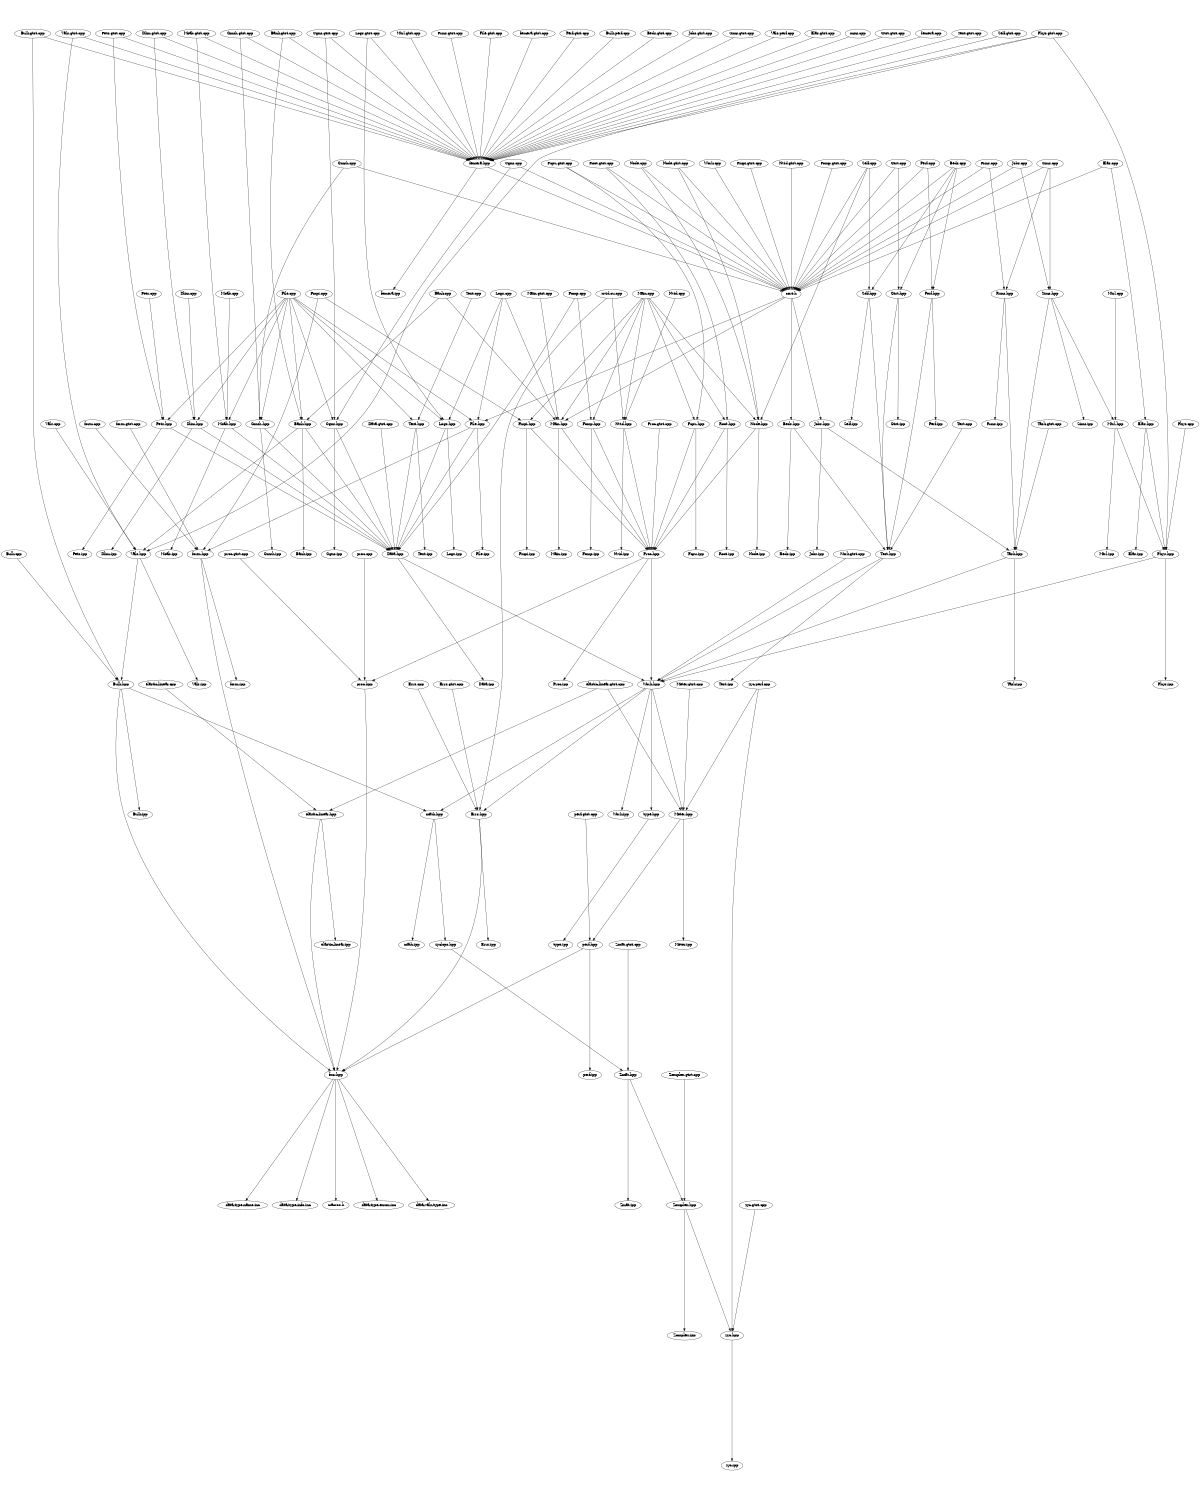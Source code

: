 digraph "source tree" {
    overlap=scale;
    size="8,10";
    ratio="fill";
    fontsize="16";
    fontname="Helvetica";
	clusterrank="local";
	"Beds.cpp" -> "Perf.hpp"
	"Nvid.cpp" -> "Nvid.hpp"
	"Logs.cpp" -> "Main.hpp"
	"Bulk.gtst.cpp" -> "Bulk.hpp"
	"Work.gtst.cpp" -> "Work.hpp"
	"Gmsh.hpp" -> "Gmsh.ipp"
	"zyc.perf.cpp" -> "zyc.hpp"
	"Cgns.cpp" -> "Cgns.hpp"
	"Data.gtst.cpp" -> "Data.hpp"
	"Pets.hpp" -> "Pets.ipp"
	"Fomp.hpp" -> "Proc.hpp"
	"Cgns.gtst.cpp" -> "Cgns.hpp"
	"Elas.hpp" -> "Elas.ipp"
	"elastic-linear.hpp" -> "elastic-linear.ipp"
	"Root.gtst.cpp" -> "core.h"
	"Gtst.hpp" -> "Gtst.ipp"
	"form.cpp" -> "form.hpp"
	"elastic-linear.cpp" -> "elastic-linear.hpp"
	"Text.cpp" -> "Text.hpp"
	"Dlim.gtst.cpp" -> "Dlim.hpp"
	"Beds.cpp" -> "Gtst.hpp"
	"nvid.cu.cpp" -> "Errs.hpp"
	"File.cpp" -> "Moab.hpp"
	"Bank.cpp" -> "Bank.hpp"
	"Mtrl.cpp" -> "Mtrl.hpp"
	"Test.hpp" -> "Work.hpp"
	"Perf.hpp" -> "Perf.ipp"
	"File.cpp" -> "Cgns.hpp"
	"femera.hpp" -> "femera.ipp"
	"Zmat.gtst.cpp" -> "Zmat.hpp"
	"Main.cpp" -> "Fcpu.hpp"
	"Work.hpp" -> "type.hpp"
	"Gtst.cpp" -> "core.h"
	"Proc.hpp" -> "Work.hpp"
	"Sims.cpp" -> "core.h"
	"math.hpp" -> "zyclops.hpp"
	"Proc.gtst.cpp" -> "Proc.hpp"
	"femera.cpp" -> "femera.hpp"
	"Self.hpp" -> "Test.hpp"
	"Sims.cpp" -> "Runs.hpp"
	"Pets.hpp" -> "Data.hpp"
	"zyc.perf.cpp" -> "Meter.hpp"
	"Meter.gtst.cpp" -> "Meter.hpp"
	"Text.gtst.cpp" -> "femera.hpp"
	"Node.cpp" -> "Node.hpp"
	"Vals.cpp" -> "Vals.hpp"
	"Nvid.hpp" -> "Nvid.ipp"
	"File.hpp" -> "File.ipp"
	"elastic-linear.gtst.cpp" -> "Meter.hpp"
	"proc.hpp" -> "fmr.hpp"
	"Node.hpp" -> "Node.ipp"
	"form.hpp" -> "form.ipp"
	"Gtst.hpp" -> "Test.hpp"
	"Self.gtst.cpp" -> "femera.hpp"
	"Logs.gtst.cpp" -> "femera.hpp"
	"nvid.cu.cpp" -> "Nvid.hpp"
	"Task.hpp" -> "Task.ipp"
	"Work.hpp" -> "Work.ipp"
	"Mtrl.gtst.cpp" -> "femera.hpp"
	"Node.gtst.cpp" -> "Node.hpp"
	"core.h" -> "Beds.hpp"
	"fmr.hpp" -> "data-vals-type.inc"
	"Self.hpp" -> "Self.ipp"
	"Work.hpp" -> "Meter.hpp"
	"Runs.gtst.cpp" -> "femera.hpp"
	"Moab.hpp" -> "Data.hpp"
	"Runs.cpp" -> "Runs.hpp"
	"Root.hpp" -> "Proc.hpp"
	"Main.cpp" -> "Fmpi.hpp"
	"Cgns.hpp" -> "Cgns.ipp"
	"Runs.cpp" -> "core.h"
	"femera.hpp" -> "core.h"
	"Nvid.hpp" -> "Proc.hpp"
	"Self.cpp" -> "Self.hpp"
	"Fcpu.gtst.cpp" -> "core.h"
	"Node.hpp" -> "Proc.hpp"
	"Gmsh.cpp" -> "core.h"
	"zyclops.hpp" -> "Zmat.hpp"
	"Sims.hpp" -> "Task.hpp"
	"Sims.hpp" -> "Sims.ipp"
	"Fcpu.hpp" -> "Fcpu.ipp"
	"Cgns.cpp" -> "core.h"
	"Errs.cpp" -> "Errs.hpp"
	"File.gtst.cpp" -> "femera.hpp"
	"Proc.hpp" -> "proc.hpp"
	"Self.cpp" -> "core.h"
	"Gmsh.gtst.cpp" -> "Gmsh.hpp"
	"Zomplex.gtst.cpp" -> "Zomplex.hpp"
	"File.cpp" -> "Gmsh.hpp"
	"Proc.hpp" -> "Proc.ipp"
	"Moab.hpp" -> "Moab.ipp"
	"File.cpp" -> "Text.hpp"
	"Bank.cpp" -> "Main.hpp"
	"Work.hpp" -> "math.hpp"
	"Phys.gtst.cpp" -> "femera.hpp"
	"Moab.cpp" -> "Moab.hpp"
	"fmr.hpp" -> "data-type-name.inc"
	"Test.cpp" -> "Test.hpp"
	"Dlim.hpp" -> "Data.hpp"
	"math.hpp" -> "math.ipp"
	"Moab.gtst.cpp" -> "femera.hpp"
	"Cgns.hpp" -> "Data.hpp"
	"Errs.hpp" -> "fmr.hpp"
	"Data.hpp" -> "Work.hpp"
	"Nvid.gtst.cpp" -> "core.h"
	"Main.cpp" -> "Main.hpp"
	"Fmpi.cpp" -> "form.hpp"
	"type.hpp" -> "type.ipp"
	"Work.hpp" -> "Errs.hpp"
	"Fcpu.hpp" -> "Proc.hpp"
	"Main.hpp" -> "Main.ipp"
	"Node.cpp" -> "core.h"
	"Dlim.hpp" -> "Dlim.ipp"
	"Fomp.hpp" -> "Fomp.ipp"
	"fmr.hpp" -> "data-type-info.inc"
	"Vals.gtst.cpp" -> "femera.hpp"
	"File.cpp" -> "Logs.hpp"
	"Bulk.hpp" -> "fmr.hpp"
	"File.cpp" -> "File.hpp"
	"Gmsh.cpp" -> "Gmsh.hpp"
	"File.hpp" -> "form.hpp"
	"femera.gtst.cpp" -> "femera.hpp"
	"Phys.gtst.cpp" -> "Vals.hpp"
	"Root.gtst.cpp" -> "Root.hpp"
	"Main.cpp" -> "Nvid.hpp"
	"Bank.hpp" -> "Vals.hpp"
	"Fmpi.hpp" -> "Fmpi.ipp"
	"Bulk.hpp" -> "Bulk.ipp"
	"Root.hpp" -> "Root.ipp"
	"Elas.cpp" -> "Elas.hpp"
	"Fmpi.hpp" -> "Proc.hpp"
	"Node.gtst.cpp" -> "core.h"
	"Perf.gtst.cpp" -> "femera.hpp"
	"Bank.hpp" -> "Data.hpp"
	"Beds.cpp" -> "core.h"
	"Runs.hpp" -> "Runs.ipp"
	"Fomp.gtst.cpp" -> "core.h"
	"Mtrl.hpp" -> "Mtrl.ipp"
	"Dlim.gtst.cpp" -> "femera.hpp"
	"Elas.hpp" -> "Phys.hpp"
	"Jobs.hpp" -> "Task.hpp"
	"Errs.hpp" -> "Errs.ipp"
	"Bulk.perf.cpp" -> "femera.hpp"
	"Beds.gtst.cpp" -> "femera.hpp"
	"Pets.gtst.cpp" -> "Pets.hpp"
	"Jobs.hpp" -> "Jobs.ipp"
	"Logs.hpp" -> "Logs.ipp"
	"Cgns.gtst.cpp" -> "femera.hpp"
	"Main.cpp" -> "Root.hpp"
	"perf.hpp" -> "perf.ipp"
	"Bank.hpp" -> "Bank.ipp"
	"Self.cpp" -> "Node.hpp"
	"form.gtst.cpp" -> "form.hpp"
	"File.cpp" -> "Bank.hpp"
	"Bulk.hpp" -> "math.hpp"
	"proc.gtst.cpp" -> "proc.hpp"
	"Jobs.gtst.cpp" -> "femera.hpp"
	"Zomplex.hpp" -> "zyc.hpp"
	"Sims.gtst.cpp" -> "femera.hpp"
	"Perf.cpp" -> "core.h"
	"Vals.hpp" -> "Bulk.hpp"
	"Vals.perf.cpp" -> "femera.hpp"
	"Zmat.hpp" -> "Zomplex.hpp"
	"Logs.cpp" -> "File.hpp"
	"proc.cpp" -> "proc.hpp"
	"core.h" -> "Jobs.hpp"
	"Runs.hpp" -> "Task.hpp"
	"Jobs.cpp" -> "core.h"
	"Beds.cpp" -> "Self.hpp"
	"Phys.hpp" -> "Work.hpp"
	"Elas.cpp" -> "core.h"
	"Elas.gtst.cpp" -> "femera.hpp"
	"Task.hpp" -> "Work.hpp"
	"Vals.gtst.cpp" -> "Vals.hpp"
	"Bank.gtst.cpp" -> "femera.hpp"
	"form.hpp" -> "fmr.hpp"
	"Sims.hpp" -> "Mtrl.hpp"
	"Gtst.cpp" -> "Gtst.hpp"
	"Pets.gtst.cpp" -> "femera.hpp"
	"Logs.hpp" -> "Data.hpp"
	"Gmsh.gtst.cpp" -> "femera.hpp"
	"Bulk.gtst.cpp" -> "femera.hpp"
	"Perf.hpp" -> "Test.hpp"
	"Main.hpp" -> "Proc.hpp"
	"Logs.cpp" -> "Logs.hpp"
	"Phys.cpp" -> "Phys.hpp"
	"Main.cpp" -> "Node.hpp"
	"elastic-linear.hpp" -> "fmr.hpp"
	"Dlim.cpp" -> "Dlim.hpp"
	"Fomp.cpp" -> "Fomp.hpp"
	"Vals.hpp" -> "Vals.ipp"
	"Fcpu.gtst.cpp" -> "Fcpu.hpp"
	"Errs.gtst.cpp" -> "Errs.hpp"
	"fmr.hpp" -> "macros.h"
	"Perf.cpp" -> "Perf.hpp"
	"Beds.hpp" -> "Beds.ipp"
	"Text.hpp" -> "Data.hpp"
	"Main.cpp" -> "Fomp.hpp"
	"File.cpp" -> "Dlim.hpp"
	"Zmat.hpp" -> "Zmat.ipp"
	"Meter.hpp" -> "Meter.ipp"
	"Fomp.cpp" -> "Data.hpp"
	"Gmsh.hpp" -> "Data.hpp"
	"Phys.hpp" -> "Phys.ipp"
	"mini.cpp" -> "femera.hpp"
	"File.hpp" -> "Data.hpp"
	"elastic-linear.gtst.cpp" -> "elastic-linear.hpp"
	"zyc.gtst.cpp" -> "zyc.hpp"
	"Data.hpp" -> "Data.ipp"
	"Test.hpp" -> "Test.ipp"
	"Zomplex.hpp" -> "Zomplex.ipp"
	"perf.hpp" -> "fmr.hpp"
	"Meter.hpp" -> "perf.hpp"
	"Pets.cpp" -> "Pets.hpp"
	"Main.gtst.cpp" -> "Main.hpp"
	"Work.cpp" -> "core.h"
	"perf.gtst.cpp" -> "perf.hpp"
	"Fmpi.cpp" -> "Fmpi.hpp"
	"Text.hpp" -> "Text.ipp"
	"Jobs.cpp" -> "Sims.hpp"
	"Phys.gtst.cpp" -> "Phys.hpp"
	"Sims.cpp" -> "Sims.hpp"
	"Bulk.cpp" -> "Bulk.hpp"
	"Gtst.gtst.cpp" -> "femera.hpp"
	"Beds.hpp" -> "Test.hpp"
	"Task.gtst.cpp" -> "Task.hpp"
	"Moab.gtst.cpp" -> "Moab.hpp"
	"zyc.hpp" -> "zyc.ipp"
	"Fmpi.gtst.cpp" -> "core.h"
	"Bank.gtst.cpp" -> "Bank.hpp"
	"core.h" -> "File.hpp"
	"Logs.gtst.cpp" -> "Logs.hpp"
	"File.cpp" -> "Pets.hpp"
	"Mtrl.hpp" -> "Phys.hpp"
	"core.h" -> "Main.hpp"
	"fmr.hpp" -> "data-type-enum.inc"
}
